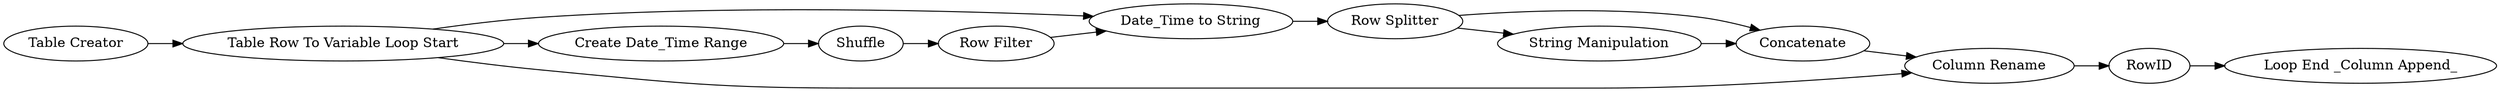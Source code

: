 digraph {
	"8101215916815869391_100" [label="Date_Time to String"]
	"8101215916815869391_110" [label="Loop End _Column Append_"]
	"8101215916815869391_102" [label="Table Row To Variable Loop Start"]
	"8101215916815869391_107" [label="Row Splitter"]
	"8101215916815869391_103" [label="Create Date_Time Range"]
	"8101215916815869391_109" [label=Concatenate]
	"8101215916815869391_108" [label="String Manipulation"]
	"8101215916815869391_97" [label="Table Creator"]
	"8101215916815869391_106" [label="Column Rename"]
	"8101215916815869391_111" [label=RowID]
	"8101215916815869391_104" [label=Shuffle]
	"8101215916815869391_105" [label="Row Filter"]
	"8101215916815869391_104" -> "8101215916815869391_105"
	"8101215916815869391_107" -> "8101215916815869391_109"
	"8101215916815869391_108" -> "8101215916815869391_109"
	"8101215916815869391_97" -> "8101215916815869391_102"
	"8101215916815869391_111" -> "8101215916815869391_110"
	"8101215916815869391_100" -> "8101215916815869391_107"
	"8101215916815869391_105" -> "8101215916815869391_100"
	"8101215916815869391_106" -> "8101215916815869391_111"
	"8101215916815869391_103" -> "8101215916815869391_104"
	"8101215916815869391_102" -> "8101215916815869391_100"
	"8101215916815869391_102" -> "8101215916815869391_106"
	"8101215916815869391_102" -> "8101215916815869391_103"
	"8101215916815869391_109" -> "8101215916815869391_106"
	"8101215916815869391_107" -> "8101215916815869391_108"
	rankdir=LR
}
